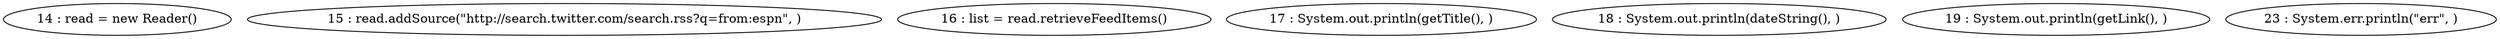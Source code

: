digraph G {
"14 : read = new Reader()"
"15 : read.addSource(\"http://search.twitter.com/search.rss?q=from:espn\", )"
"16 : list = read.retrieveFeedItems()"
"17 : System.out.println(getTitle(), )"
"18 : System.out.println(dateString(), )"
"19 : System.out.println(getLink(), )"
"23 : System.err.println(\"err\", )"
}